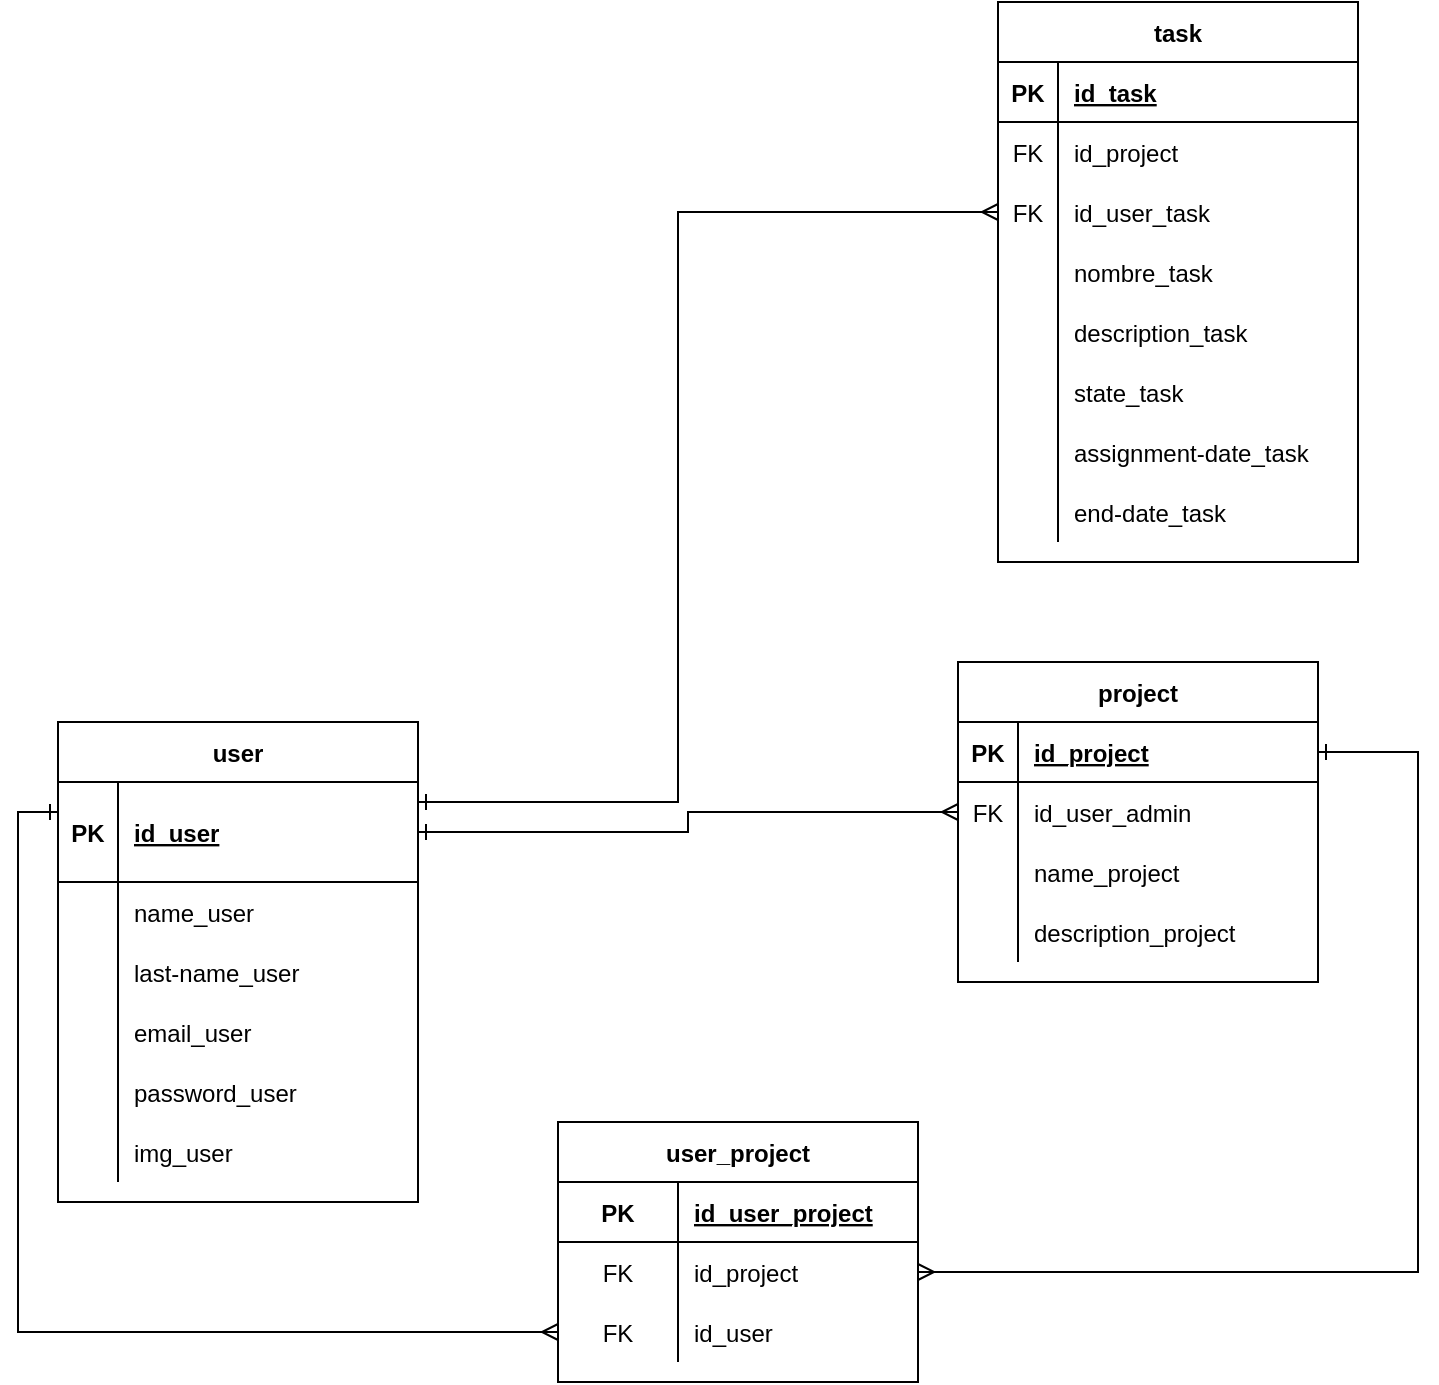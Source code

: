 <mxfile version="16.6.3" type="device"><diagram id="q8eLS5ZVuvxTzSE1el8x" name="Page-1"><mxGraphModel dx="942" dy="1694" grid="1" gridSize="10" guides="1" tooltips="1" connect="1" arrows="1" fold="1" page="1" pageScale="1" pageWidth="827" pageHeight="1169" math="0" shadow="0"><root><mxCell id="0"/><mxCell id="1" parent="0"/><mxCell id="Xg7NzzJB5FswzHQRhnVT-14" value="user" style="shape=table;startSize=30;container=1;collapsible=1;childLayout=tableLayout;fixedRows=1;rowLines=0;fontStyle=1;align=center;resizeLast=1;" parent="1" vertex="1"><mxGeometry x="140" y="120" width="180" height="240" as="geometry"/></mxCell><mxCell id="Xg7NzzJB5FswzHQRhnVT-15" value="" style="shape=tableRow;horizontal=0;startSize=0;swimlaneHead=0;swimlaneBody=0;fillColor=none;collapsible=0;dropTarget=0;points=[[0,0.5],[1,0.5]];portConstraint=eastwest;top=0;left=0;right=0;bottom=1;" parent="Xg7NzzJB5FswzHQRhnVT-14" vertex="1"><mxGeometry y="30" width="180" height="50" as="geometry"/></mxCell><mxCell id="Xg7NzzJB5FswzHQRhnVT-16" value="PK" style="shape=partialRectangle;connectable=0;fillColor=none;top=0;left=0;bottom=0;right=0;fontStyle=1;overflow=hidden;" parent="Xg7NzzJB5FswzHQRhnVT-15" vertex="1"><mxGeometry width="30" height="50" as="geometry"><mxRectangle width="30" height="50" as="alternateBounds"/></mxGeometry></mxCell><mxCell id="Xg7NzzJB5FswzHQRhnVT-17" value="id_user" style="shape=partialRectangle;connectable=0;fillColor=none;top=0;left=0;bottom=0;right=0;align=left;spacingLeft=6;fontStyle=5;overflow=hidden;" parent="Xg7NzzJB5FswzHQRhnVT-15" vertex="1"><mxGeometry x="30" width="150" height="50" as="geometry"><mxRectangle width="150" height="50" as="alternateBounds"/></mxGeometry></mxCell><mxCell id="Xg7NzzJB5FswzHQRhnVT-18" value="" style="shape=tableRow;horizontal=0;startSize=0;swimlaneHead=0;swimlaneBody=0;fillColor=none;collapsible=0;dropTarget=0;points=[[0,0.5],[1,0.5]];portConstraint=eastwest;top=0;left=0;right=0;bottom=0;" parent="Xg7NzzJB5FswzHQRhnVT-14" vertex="1"><mxGeometry y="80" width="180" height="30" as="geometry"/></mxCell><mxCell id="Xg7NzzJB5FswzHQRhnVT-19" value="" style="shape=partialRectangle;connectable=0;fillColor=none;top=0;left=0;bottom=0;right=0;editable=1;overflow=hidden;" parent="Xg7NzzJB5FswzHQRhnVT-18" vertex="1"><mxGeometry width="30" height="30" as="geometry"><mxRectangle width="30" height="30" as="alternateBounds"/></mxGeometry></mxCell><mxCell id="Xg7NzzJB5FswzHQRhnVT-20" value="name_user" style="shape=partialRectangle;connectable=0;fillColor=none;top=0;left=0;bottom=0;right=0;align=left;spacingLeft=6;overflow=hidden;" parent="Xg7NzzJB5FswzHQRhnVT-18" vertex="1"><mxGeometry x="30" width="150" height="30" as="geometry"><mxRectangle width="150" height="30" as="alternateBounds"/></mxGeometry></mxCell><mxCell id="Xg7NzzJB5FswzHQRhnVT-21" value="" style="shape=tableRow;horizontal=0;startSize=0;swimlaneHead=0;swimlaneBody=0;fillColor=none;collapsible=0;dropTarget=0;points=[[0,0.5],[1,0.5]];portConstraint=eastwest;top=0;left=0;right=0;bottom=0;" parent="Xg7NzzJB5FswzHQRhnVT-14" vertex="1"><mxGeometry y="110" width="180" height="30" as="geometry"/></mxCell><mxCell id="Xg7NzzJB5FswzHQRhnVT-22" value="" style="shape=partialRectangle;connectable=0;fillColor=none;top=0;left=0;bottom=0;right=0;editable=1;overflow=hidden;" parent="Xg7NzzJB5FswzHQRhnVT-21" vertex="1"><mxGeometry width="30" height="30" as="geometry"><mxRectangle width="30" height="30" as="alternateBounds"/></mxGeometry></mxCell><mxCell id="Xg7NzzJB5FswzHQRhnVT-23" value="last-name_user" style="shape=partialRectangle;connectable=0;fillColor=none;top=0;left=0;bottom=0;right=0;align=left;spacingLeft=6;overflow=hidden;" parent="Xg7NzzJB5FswzHQRhnVT-21" vertex="1"><mxGeometry x="30" width="150" height="30" as="geometry"><mxRectangle width="150" height="30" as="alternateBounds"/></mxGeometry></mxCell><mxCell id="Xg7NzzJB5FswzHQRhnVT-24" value="" style="shape=tableRow;horizontal=0;startSize=0;swimlaneHead=0;swimlaneBody=0;fillColor=none;collapsible=0;dropTarget=0;points=[[0,0.5],[1,0.5]];portConstraint=eastwest;top=0;left=0;right=0;bottom=0;" parent="Xg7NzzJB5FswzHQRhnVT-14" vertex="1"><mxGeometry y="140" width="180" height="30" as="geometry"/></mxCell><mxCell id="Xg7NzzJB5FswzHQRhnVT-25" value="" style="shape=partialRectangle;connectable=0;fillColor=none;top=0;left=0;bottom=0;right=0;editable=1;overflow=hidden;" parent="Xg7NzzJB5FswzHQRhnVT-24" vertex="1"><mxGeometry width="30" height="30" as="geometry"><mxRectangle width="30" height="30" as="alternateBounds"/></mxGeometry></mxCell><mxCell id="Xg7NzzJB5FswzHQRhnVT-26" value="email_user" style="shape=partialRectangle;connectable=0;fillColor=none;top=0;left=0;bottom=0;right=0;align=left;spacingLeft=6;overflow=hidden;" parent="Xg7NzzJB5FswzHQRhnVT-24" vertex="1"><mxGeometry x="30" width="150" height="30" as="geometry"><mxRectangle width="150" height="30" as="alternateBounds"/></mxGeometry></mxCell><mxCell id="Xg7NzzJB5FswzHQRhnVT-34" value="" style="shape=tableRow;horizontal=0;startSize=0;swimlaneHead=0;swimlaneBody=0;fillColor=none;collapsible=0;dropTarget=0;points=[[0,0.5],[1,0.5]];portConstraint=eastwest;top=0;left=0;right=0;bottom=0;" parent="Xg7NzzJB5FswzHQRhnVT-14" vertex="1"><mxGeometry y="170" width="180" height="30" as="geometry"/></mxCell><mxCell id="Xg7NzzJB5FswzHQRhnVT-35" value="" style="shape=partialRectangle;connectable=0;fillColor=none;top=0;left=0;bottom=0;right=0;editable=1;overflow=hidden;" parent="Xg7NzzJB5FswzHQRhnVT-34" vertex="1"><mxGeometry width="30" height="30" as="geometry"><mxRectangle width="30" height="30" as="alternateBounds"/></mxGeometry></mxCell><mxCell id="Xg7NzzJB5FswzHQRhnVT-36" value="password_user" style="shape=partialRectangle;connectable=0;fillColor=none;top=0;left=0;bottom=0;right=0;align=left;spacingLeft=6;overflow=hidden;" parent="Xg7NzzJB5FswzHQRhnVT-34" vertex="1"><mxGeometry x="30" width="150" height="30" as="geometry"><mxRectangle width="150" height="30" as="alternateBounds"/></mxGeometry></mxCell><mxCell id="H0WU4UUdk7He_LpY_DHb-1" value="" style="shape=tableRow;horizontal=0;startSize=0;swimlaneHead=0;swimlaneBody=0;fillColor=none;collapsible=0;dropTarget=0;points=[[0,0.5],[1,0.5]];portConstraint=eastwest;top=0;left=0;right=0;bottom=0;" vertex="1" parent="Xg7NzzJB5FswzHQRhnVT-14"><mxGeometry y="200" width="180" height="30" as="geometry"/></mxCell><mxCell id="H0WU4UUdk7He_LpY_DHb-2" value="" style="shape=partialRectangle;connectable=0;fillColor=none;top=0;left=0;bottom=0;right=0;editable=1;overflow=hidden;" vertex="1" parent="H0WU4UUdk7He_LpY_DHb-1"><mxGeometry width="30" height="30" as="geometry"><mxRectangle width="30" height="30" as="alternateBounds"/></mxGeometry></mxCell><mxCell id="H0WU4UUdk7He_LpY_DHb-3" value="img_user" style="shape=partialRectangle;connectable=0;fillColor=none;top=0;left=0;bottom=0;right=0;align=left;spacingLeft=6;overflow=hidden;" vertex="1" parent="H0WU4UUdk7He_LpY_DHb-1"><mxGeometry x="30" width="150" height="30" as="geometry"><mxRectangle width="150" height="30" as="alternateBounds"/></mxGeometry></mxCell><mxCell id="Xg7NzzJB5FswzHQRhnVT-88" value="project" style="shape=table;startSize=30;container=1;collapsible=1;childLayout=tableLayout;fixedRows=1;rowLines=0;fontStyle=1;align=center;resizeLast=1;" parent="1" vertex="1"><mxGeometry x="590" y="90" width="180" height="160" as="geometry"/></mxCell><mxCell id="Xg7NzzJB5FswzHQRhnVT-89" value="" style="shape=tableRow;horizontal=0;startSize=0;swimlaneHead=0;swimlaneBody=0;fillColor=none;collapsible=0;dropTarget=0;points=[[0,0.5],[1,0.5]];portConstraint=eastwest;top=0;left=0;right=0;bottom=1;" parent="Xg7NzzJB5FswzHQRhnVT-88" vertex="1"><mxGeometry y="30" width="180" height="30" as="geometry"/></mxCell><mxCell id="Xg7NzzJB5FswzHQRhnVT-90" value="PK" style="shape=partialRectangle;connectable=0;fillColor=none;top=0;left=0;bottom=0;right=0;fontStyle=1;overflow=hidden;" parent="Xg7NzzJB5FswzHQRhnVT-89" vertex="1"><mxGeometry width="30" height="30" as="geometry"><mxRectangle width="30" height="30" as="alternateBounds"/></mxGeometry></mxCell><mxCell id="Xg7NzzJB5FswzHQRhnVT-91" value="id_project" style="shape=partialRectangle;connectable=0;fillColor=none;top=0;left=0;bottom=0;right=0;align=left;spacingLeft=6;fontStyle=5;overflow=hidden;" parent="Xg7NzzJB5FswzHQRhnVT-89" vertex="1"><mxGeometry x="30" width="150" height="30" as="geometry"><mxRectangle width="150" height="30" as="alternateBounds"/></mxGeometry></mxCell><mxCell id="Xg7NzzJB5FswzHQRhnVT-101" value="" style="shape=tableRow;horizontal=0;startSize=0;swimlaneHead=0;swimlaneBody=0;fillColor=none;collapsible=0;dropTarget=0;points=[[0,0.5],[1,0.5]];portConstraint=eastwest;top=0;left=0;right=0;bottom=0;" parent="Xg7NzzJB5FswzHQRhnVT-88" vertex="1"><mxGeometry y="60" width="180" height="30" as="geometry"/></mxCell><mxCell id="Xg7NzzJB5FswzHQRhnVT-102" value="FK" style="shape=partialRectangle;connectable=0;fillColor=none;top=0;left=0;bottom=0;right=0;editable=1;overflow=hidden;" parent="Xg7NzzJB5FswzHQRhnVT-101" vertex="1"><mxGeometry width="30" height="30" as="geometry"><mxRectangle width="30" height="30" as="alternateBounds"/></mxGeometry></mxCell><mxCell id="Xg7NzzJB5FswzHQRhnVT-103" value="id_user_admin" style="shape=partialRectangle;connectable=0;fillColor=none;top=0;left=0;bottom=0;right=0;align=left;spacingLeft=6;overflow=hidden;" parent="Xg7NzzJB5FswzHQRhnVT-101" vertex="1"><mxGeometry x="30" width="150" height="30" as="geometry"><mxRectangle width="150" height="30" as="alternateBounds"/></mxGeometry></mxCell><mxCell id="Xg7NzzJB5FswzHQRhnVT-92" value="" style="shape=tableRow;horizontal=0;startSize=0;swimlaneHead=0;swimlaneBody=0;fillColor=none;collapsible=0;dropTarget=0;points=[[0,0.5],[1,0.5]];portConstraint=eastwest;top=0;left=0;right=0;bottom=0;" parent="Xg7NzzJB5FswzHQRhnVT-88" vertex="1"><mxGeometry y="90" width="180" height="30" as="geometry"/></mxCell><mxCell id="Xg7NzzJB5FswzHQRhnVT-93" value="" style="shape=partialRectangle;connectable=0;fillColor=none;top=0;left=0;bottom=0;right=0;editable=1;overflow=hidden;" parent="Xg7NzzJB5FswzHQRhnVT-92" vertex="1"><mxGeometry width="30" height="30" as="geometry"><mxRectangle width="30" height="30" as="alternateBounds"/></mxGeometry></mxCell><mxCell id="Xg7NzzJB5FswzHQRhnVT-94" value="name_project" style="shape=partialRectangle;connectable=0;fillColor=none;top=0;left=0;bottom=0;right=0;align=left;spacingLeft=6;overflow=hidden;" parent="Xg7NzzJB5FswzHQRhnVT-92" vertex="1"><mxGeometry x="30" width="150" height="30" as="geometry"><mxRectangle width="150" height="30" as="alternateBounds"/></mxGeometry></mxCell><mxCell id="Xg7NzzJB5FswzHQRhnVT-95" value="" style="shape=tableRow;horizontal=0;startSize=0;swimlaneHead=0;swimlaneBody=0;fillColor=none;collapsible=0;dropTarget=0;points=[[0,0.5],[1,0.5]];portConstraint=eastwest;top=0;left=0;right=0;bottom=0;" parent="Xg7NzzJB5FswzHQRhnVT-88" vertex="1"><mxGeometry y="120" width="180" height="30" as="geometry"/></mxCell><mxCell id="Xg7NzzJB5FswzHQRhnVT-96" value="" style="shape=partialRectangle;connectable=0;fillColor=none;top=0;left=0;bottom=0;right=0;editable=1;overflow=hidden;" parent="Xg7NzzJB5FswzHQRhnVT-95" vertex="1"><mxGeometry width="30" height="30" as="geometry"><mxRectangle width="30" height="30" as="alternateBounds"/></mxGeometry></mxCell><mxCell id="Xg7NzzJB5FswzHQRhnVT-97" value="description_project" style="shape=partialRectangle;connectable=0;fillColor=none;top=0;left=0;bottom=0;right=0;align=left;spacingLeft=6;overflow=hidden;" parent="Xg7NzzJB5FswzHQRhnVT-95" vertex="1"><mxGeometry x="30" width="150" height="30" as="geometry"><mxRectangle width="150" height="30" as="alternateBounds"/></mxGeometry></mxCell><mxCell id="Xg7NzzJB5FswzHQRhnVT-104" value="user_project" style="shape=table;startSize=30;container=1;collapsible=1;childLayout=tableLayout;fixedRows=1;rowLines=0;fontStyle=1;align=center;resizeLast=1;" parent="1" vertex="1"><mxGeometry x="390" y="320" width="180" height="130" as="geometry"/></mxCell><mxCell id="Xg7NzzJB5FswzHQRhnVT-108" value="" style="shape=tableRow;horizontal=0;startSize=0;swimlaneHead=0;swimlaneBody=0;fillColor=none;collapsible=0;dropTarget=0;points=[[0,0.5],[1,0.5]];portConstraint=eastwest;top=0;left=0;right=0;bottom=1;" parent="Xg7NzzJB5FswzHQRhnVT-104" vertex="1"><mxGeometry y="30" width="180" height="30" as="geometry"/></mxCell><mxCell id="Xg7NzzJB5FswzHQRhnVT-109" value="PK" style="shape=partialRectangle;connectable=0;fillColor=none;top=0;left=0;bottom=0;right=0;fontStyle=1;overflow=hidden;" parent="Xg7NzzJB5FswzHQRhnVT-108" vertex="1"><mxGeometry width="60" height="30" as="geometry"><mxRectangle width="60" height="30" as="alternateBounds"/></mxGeometry></mxCell><mxCell id="Xg7NzzJB5FswzHQRhnVT-110" value="id_user_project" style="shape=partialRectangle;connectable=0;fillColor=none;top=0;left=0;bottom=0;right=0;align=left;spacingLeft=6;fontStyle=5;overflow=hidden;" parent="Xg7NzzJB5FswzHQRhnVT-108" vertex="1"><mxGeometry x="60" width="120" height="30" as="geometry"><mxRectangle width="120" height="30" as="alternateBounds"/></mxGeometry></mxCell><mxCell id="Xg7NzzJB5FswzHQRhnVT-111" value="" style="shape=tableRow;horizontal=0;startSize=0;swimlaneHead=0;swimlaneBody=0;fillColor=none;collapsible=0;dropTarget=0;points=[[0,0.5],[1,0.5]];portConstraint=eastwest;top=0;left=0;right=0;bottom=0;" parent="Xg7NzzJB5FswzHQRhnVT-104" vertex="1"><mxGeometry y="60" width="180" height="30" as="geometry"/></mxCell><mxCell id="Xg7NzzJB5FswzHQRhnVT-112" value="FK" style="shape=partialRectangle;connectable=0;fillColor=none;top=0;left=0;bottom=0;right=0;editable=1;overflow=hidden;" parent="Xg7NzzJB5FswzHQRhnVT-111" vertex="1"><mxGeometry width="60" height="30" as="geometry"><mxRectangle width="60" height="30" as="alternateBounds"/></mxGeometry></mxCell><mxCell id="Xg7NzzJB5FswzHQRhnVT-113" value="id_project" style="shape=partialRectangle;connectable=0;fillColor=none;top=0;left=0;bottom=0;right=0;align=left;spacingLeft=6;overflow=hidden;" parent="Xg7NzzJB5FswzHQRhnVT-111" vertex="1"><mxGeometry x="60" width="120" height="30" as="geometry"><mxRectangle width="120" height="30" as="alternateBounds"/></mxGeometry></mxCell><mxCell id="Xg7NzzJB5FswzHQRhnVT-136" value="" style="shape=tableRow;horizontal=0;startSize=0;swimlaneHead=0;swimlaneBody=0;fillColor=none;collapsible=0;dropTarget=0;points=[[0,0.5],[1,0.5]];portConstraint=eastwest;top=0;left=0;right=0;bottom=0;" parent="Xg7NzzJB5FswzHQRhnVT-104" vertex="1"><mxGeometry y="90" width="180" height="30" as="geometry"/></mxCell><mxCell id="Xg7NzzJB5FswzHQRhnVT-137" value="FK" style="shape=partialRectangle;connectable=0;fillColor=none;top=0;left=0;bottom=0;right=0;editable=1;overflow=hidden;" parent="Xg7NzzJB5FswzHQRhnVT-136" vertex="1"><mxGeometry width="60" height="30" as="geometry"><mxRectangle width="60" height="30" as="alternateBounds"/></mxGeometry></mxCell><mxCell id="Xg7NzzJB5FswzHQRhnVT-138" value="id_user" style="shape=partialRectangle;connectable=0;fillColor=none;top=0;left=0;bottom=0;right=0;align=left;spacingLeft=6;overflow=hidden;" parent="Xg7NzzJB5FswzHQRhnVT-136" vertex="1"><mxGeometry x="60" width="120" height="30" as="geometry"><mxRectangle width="120" height="30" as="alternateBounds"/></mxGeometry></mxCell><mxCell id="Xg7NzzJB5FswzHQRhnVT-120" style="edgeStyle=orthogonalEdgeStyle;rounded=0;orthogonalLoop=1;jettySize=auto;html=1;endArrow=ERmany;endFill=0;startArrow=ERone;startFill=0;" parent="1" source="Xg7NzzJB5FswzHQRhnVT-15" target="Xg7NzzJB5FswzHQRhnVT-101" edge="1"><mxGeometry relative="1" as="geometry"><Array as="points"><mxPoint x="455" y="175"/><mxPoint x="455" y="165"/></Array></mxGeometry></mxCell><mxCell id="Xg7NzzJB5FswzHQRhnVT-139" style="edgeStyle=orthogonalEdgeStyle;rounded=0;orthogonalLoop=1;jettySize=auto;html=1;entryX=1;entryY=0.5;entryDx=0;entryDy=0;startArrow=ERone;startFill=0;endArrow=ERmany;endFill=0;" parent="1" source="Xg7NzzJB5FswzHQRhnVT-89" target="Xg7NzzJB5FswzHQRhnVT-111" edge="1"><mxGeometry relative="1" as="geometry"><Array as="points"><mxPoint x="820" y="135"/><mxPoint x="820" y="395"/></Array></mxGeometry></mxCell><mxCell id="Xg7NzzJB5FswzHQRhnVT-140" style="edgeStyle=orthogonalEdgeStyle;rounded=0;orthogonalLoop=1;jettySize=auto;html=1;entryX=0;entryY=0.5;entryDx=0;entryDy=0;startArrow=ERone;startFill=0;endArrow=ERmany;endFill=0;" parent="1" source="Xg7NzzJB5FswzHQRhnVT-15" target="Xg7NzzJB5FswzHQRhnVT-136" edge="1"><mxGeometry relative="1" as="geometry"><Array as="points"><mxPoint x="120" y="165"/><mxPoint x="120" y="425"/></Array></mxGeometry></mxCell><mxCell id="Xg7NzzJB5FswzHQRhnVT-152" value="task" style="shape=table;startSize=30;container=1;collapsible=1;childLayout=tableLayout;fixedRows=1;rowLines=0;fontStyle=1;align=center;resizeLast=1;" parent="1" vertex="1"><mxGeometry x="610" y="-240" width="180" height="280" as="geometry"/></mxCell><mxCell id="Xg7NzzJB5FswzHQRhnVT-153" value="" style="shape=tableRow;horizontal=0;startSize=0;swimlaneHead=0;swimlaneBody=0;fillColor=none;collapsible=0;dropTarget=0;points=[[0,0.5],[1,0.5]];portConstraint=eastwest;top=0;left=0;right=0;bottom=1;" parent="Xg7NzzJB5FswzHQRhnVT-152" vertex="1"><mxGeometry y="30" width="180" height="30" as="geometry"/></mxCell><mxCell id="Xg7NzzJB5FswzHQRhnVT-154" value="PK" style="shape=partialRectangle;connectable=0;fillColor=none;top=0;left=0;bottom=0;right=0;fontStyle=1;overflow=hidden;" parent="Xg7NzzJB5FswzHQRhnVT-153" vertex="1"><mxGeometry width="30" height="30" as="geometry"><mxRectangle width="30" height="30" as="alternateBounds"/></mxGeometry></mxCell><mxCell id="Xg7NzzJB5FswzHQRhnVT-155" value="id_task" style="shape=partialRectangle;connectable=0;fillColor=none;top=0;left=0;bottom=0;right=0;align=left;spacingLeft=6;fontStyle=5;overflow=hidden;" parent="Xg7NzzJB5FswzHQRhnVT-153" vertex="1"><mxGeometry x="30" width="150" height="30" as="geometry"><mxRectangle width="150" height="30" as="alternateBounds"/></mxGeometry></mxCell><mxCell id="Xg7NzzJB5FswzHQRhnVT-156" value="" style="shape=tableRow;horizontal=0;startSize=0;swimlaneHead=0;swimlaneBody=0;fillColor=none;collapsible=0;dropTarget=0;points=[[0,0.5],[1,0.5]];portConstraint=eastwest;top=0;left=0;right=0;bottom=0;" parent="Xg7NzzJB5FswzHQRhnVT-152" vertex="1"><mxGeometry y="60" width="180" height="30" as="geometry"/></mxCell><mxCell id="Xg7NzzJB5FswzHQRhnVT-157" value="FK" style="shape=partialRectangle;connectable=0;fillColor=none;top=0;left=0;bottom=0;right=0;editable=1;overflow=hidden;" parent="Xg7NzzJB5FswzHQRhnVT-156" vertex="1"><mxGeometry width="30" height="30" as="geometry"><mxRectangle width="30" height="30" as="alternateBounds"/></mxGeometry></mxCell><mxCell id="Xg7NzzJB5FswzHQRhnVT-158" value="id_project" style="shape=partialRectangle;connectable=0;fillColor=none;top=0;left=0;bottom=0;right=0;align=left;spacingLeft=6;overflow=hidden;" parent="Xg7NzzJB5FswzHQRhnVT-156" vertex="1"><mxGeometry x="30" width="150" height="30" as="geometry"><mxRectangle width="150" height="30" as="alternateBounds"/></mxGeometry></mxCell><mxCell id="Xg7NzzJB5FswzHQRhnVT-187" value="" style="shape=tableRow;horizontal=0;startSize=0;swimlaneHead=0;swimlaneBody=0;fillColor=none;collapsible=0;dropTarget=0;points=[[0,0.5],[1,0.5]];portConstraint=eastwest;top=0;left=0;right=0;bottom=0;" parent="Xg7NzzJB5FswzHQRhnVT-152" vertex="1"><mxGeometry y="90" width="180" height="30" as="geometry"/></mxCell><mxCell id="Xg7NzzJB5FswzHQRhnVT-188" value="FK" style="shape=partialRectangle;connectable=0;fillColor=none;top=0;left=0;bottom=0;right=0;editable=1;overflow=hidden;" parent="Xg7NzzJB5FswzHQRhnVT-187" vertex="1"><mxGeometry width="30" height="30" as="geometry"><mxRectangle width="30" height="30" as="alternateBounds"/></mxGeometry></mxCell><mxCell id="Xg7NzzJB5FswzHQRhnVT-189" value="id_user_task" style="shape=partialRectangle;connectable=0;fillColor=none;top=0;left=0;bottom=0;right=0;align=left;spacingLeft=6;overflow=hidden;" parent="Xg7NzzJB5FswzHQRhnVT-187" vertex="1"><mxGeometry x="30" width="150" height="30" as="geometry"><mxRectangle width="150" height="30" as="alternateBounds"/></mxGeometry></mxCell><mxCell id="Xg7NzzJB5FswzHQRhnVT-159" value="" style="shape=tableRow;horizontal=0;startSize=0;swimlaneHead=0;swimlaneBody=0;fillColor=none;collapsible=0;dropTarget=0;points=[[0,0.5],[1,0.5]];portConstraint=eastwest;top=0;left=0;right=0;bottom=0;" parent="Xg7NzzJB5FswzHQRhnVT-152" vertex="1"><mxGeometry y="120" width="180" height="30" as="geometry"/></mxCell><mxCell id="Xg7NzzJB5FswzHQRhnVT-160" value="" style="shape=partialRectangle;connectable=0;fillColor=none;top=0;left=0;bottom=0;right=0;editable=1;overflow=hidden;" parent="Xg7NzzJB5FswzHQRhnVT-159" vertex="1"><mxGeometry width="30" height="30" as="geometry"><mxRectangle width="30" height="30" as="alternateBounds"/></mxGeometry></mxCell><mxCell id="Xg7NzzJB5FswzHQRhnVT-161" value="nombre_task" style="shape=partialRectangle;connectable=0;fillColor=none;top=0;left=0;bottom=0;right=0;align=left;spacingLeft=6;overflow=hidden;" parent="Xg7NzzJB5FswzHQRhnVT-159" vertex="1"><mxGeometry x="30" width="150" height="30" as="geometry"><mxRectangle width="150" height="30" as="alternateBounds"/></mxGeometry></mxCell><mxCell id="Xg7NzzJB5FswzHQRhnVT-162" value="" style="shape=tableRow;horizontal=0;startSize=0;swimlaneHead=0;swimlaneBody=0;fillColor=none;collapsible=0;dropTarget=0;points=[[0,0.5],[1,0.5]];portConstraint=eastwest;top=0;left=0;right=0;bottom=0;" parent="Xg7NzzJB5FswzHQRhnVT-152" vertex="1"><mxGeometry y="150" width="180" height="30" as="geometry"/></mxCell><mxCell id="Xg7NzzJB5FswzHQRhnVT-163" value="" style="shape=partialRectangle;connectable=0;fillColor=none;top=0;left=0;bottom=0;right=0;editable=1;overflow=hidden;" parent="Xg7NzzJB5FswzHQRhnVT-162" vertex="1"><mxGeometry width="30" height="30" as="geometry"><mxRectangle width="30" height="30" as="alternateBounds"/></mxGeometry></mxCell><mxCell id="Xg7NzzJB5FswzHQRhnVT-164" value="description_task" style="shape=partialRectangle;connectable=0;fillColor=none;top=0;left=0;bottom=0;right=0;align=left;spacingLeft=6;overflow=hidden;" parent="Xg7NzzJB5FswzHQRhnVT-162" vertex="1"><mxGeometry x="30" width="150" height="30" as="geometry"><mxRectangle width="150" height="30" as="alternateBounds"/></mxGeometry></mxCell><mxCell id="Xg7NzzJB5FswzHQRhnVT-194" value="" style="shape=tableRow;horizontal=0;startSize=0;swimlaneHead=0;swimlaneBody=0;fillColor=none;collapsible=0;dropTarget=0;points=[[0,0.5],[1,0.5]];portConstraint=eastwest;top=0;left=0;right=0;bottom=0;" parent="Xg7NzzJB5FswzHQRhnVT-152" vertex="1"><mxGeometry y="180" width="180" height="30" as="geometry"/></mxCell><mxCell id="Xg7NzzJB5FswzHQRhnVT-195" value="" style="shape=partialRectangle;connectable=0;fillColor=none;top=0;left=0;bottom=0;right=0;editable=1;overflow=hidden;" parent="Xg7NzzJB5FswzHQRhnVT-194" vertex="1"><mxGeometry width="30" height="30" as="geometry"><mxRectangle width="30" height="30" as="alternateBounds"/></mxGeometry></mxCell><mxCell id="Xg7NzzJB5FswzHQRhnVT-196" value="state_task" style="shape=partialRectangle;connectable=0;fillColor=none;top=0;left=0;bottom=0;right=0;align=left;spacingLeft=6;overflow=hidden;" parent="Xg7NzzJB5FswzHQRhnVT-194" vertex="1"><mxGeometry x="30" width="150" height="30" as="geometry"><mxRectangle width="150" height="30" as="alternateBounds"/></mxGeometry></mxCell><mxCell id="Xg7NzzJB5FswzHQRhnVT-181" value="" style="shape=tableRow;horizontal=0;startSize=0;swimlaneHead=0;swimlaneBody=0;fillColor=none;collapsible=0;dropTarget=0;points=[[0,0.5],[1,0.5]];portConstraint=eastwest;top=0;left=0;right=0;bottom=0;" parent="Xg7NzzJB5FswzHQRhnVT-152" vertex="1"><mxGeometry y="210" width="180" height="30" as="geometry"/></mxCell><mxCell id="Xg7NzzJB5FswzHQRhnVT-182" value="" style="shape=partialRectangle;connectable=0;fillColor=none;top=0;left=0;bottom=0;right=0;editable=1;overflow=hidden;" parent="Xg7NzzJB5FswzHQRhnVT-181" vertex="1"><mxGeometry width="30" height="30" as="geometry"><mxRectangle width="30" height="30" as="alternateBounds"/></mxGeometry></mxCell><mxCell id="Xg7NzzJB5FswzHQRhnVT-183" value="assignment-date_task" style="shape=partialRectangle;connectable=0;fillColor=none;top=0;left=0;bottom=0;right=0;align=left;spacingLeft=6;overflow=hidden;" parent="Xg7NzzJB5FswzHQRhnVT-181" vertex="1"><mxGeometry x="30" width="150" height="30" as="geometry"><mxRectangle width="150" height="30" as="alternateBounds"/></mxGeometry></mxCell><mxCell id="Xg7NzzJB5FswzHQRhnVT-197" value="" style="shape=tableRow;horizontal=0;startSize=0;swimlaneHead=0;swimlaneBody=0;fillColor=none;collapsible=0;dropTarget=0;points=[[0,0.5],[1,0.5]];portConstraint=eastwest;top=0;left=0;right=0;bottom=0;" parent="Xg7NzzJB5FswzHQRhnVT-152" vertex="1"><mxGeometry y="240" width="180" height="30" as="geometry"/></mxCell><mxCell id="Xg7NzzJB5FswzHQRhnVT-198" value="" style="shape=partialRectangle;connectable=0;fillColor=none;top=0;left=0;bottom=0;right=0;editable=1;overflow=hidden;" parent="Xg7NzzJB5FswzHQRhnVT-197" vertex="1"><mxGeometry width="30" height="30" as="geometry"><mxRectangle width="30" height="30" as="alternateBounds"/></mxGeometry></mxCell><mxCell id="Xg7NzzJB5FswzHQRhnVT-199" value="end-date_task" style="shape=partialRectangle;connectable=0;fillColor=none;top=0;left=0;bottom=0;right=0;align=left;spacingLeft=6;overflow=hidden;" parent="Xg7NzzJB5FswzHQRhnVT-197" vertex="1"><mxGeometry x="30" width="150" height="30" as="geometry"><mxRectangle width="150" height="30" as="alternateBounds"/></mxGeometry></mxCell><mxCell id="Xg7NzzJB5FswzHQRhnVT-190" style="edgeStyle=orthogonalEdgeStyle;rounded=0;orthogonalLoop=1;jettySize=auto;html=1;startArrow=ERone;startFill=0;endArrow=ERmany;endFill=0;" parent="1" source="Xg7NzzJB5FswzHQRhnVT-15" target="Xg7NzzJB5FswzHQRhnVT-187" edge="1"><mxGeometry relative="1" as="geometry"><Array as="points"><mxPoint x="450" y="160"/><mxPoint x="450" y="-135"/></Array></mxGeometry></mxCell></root></mxGraphModel></diagram></mxfile>